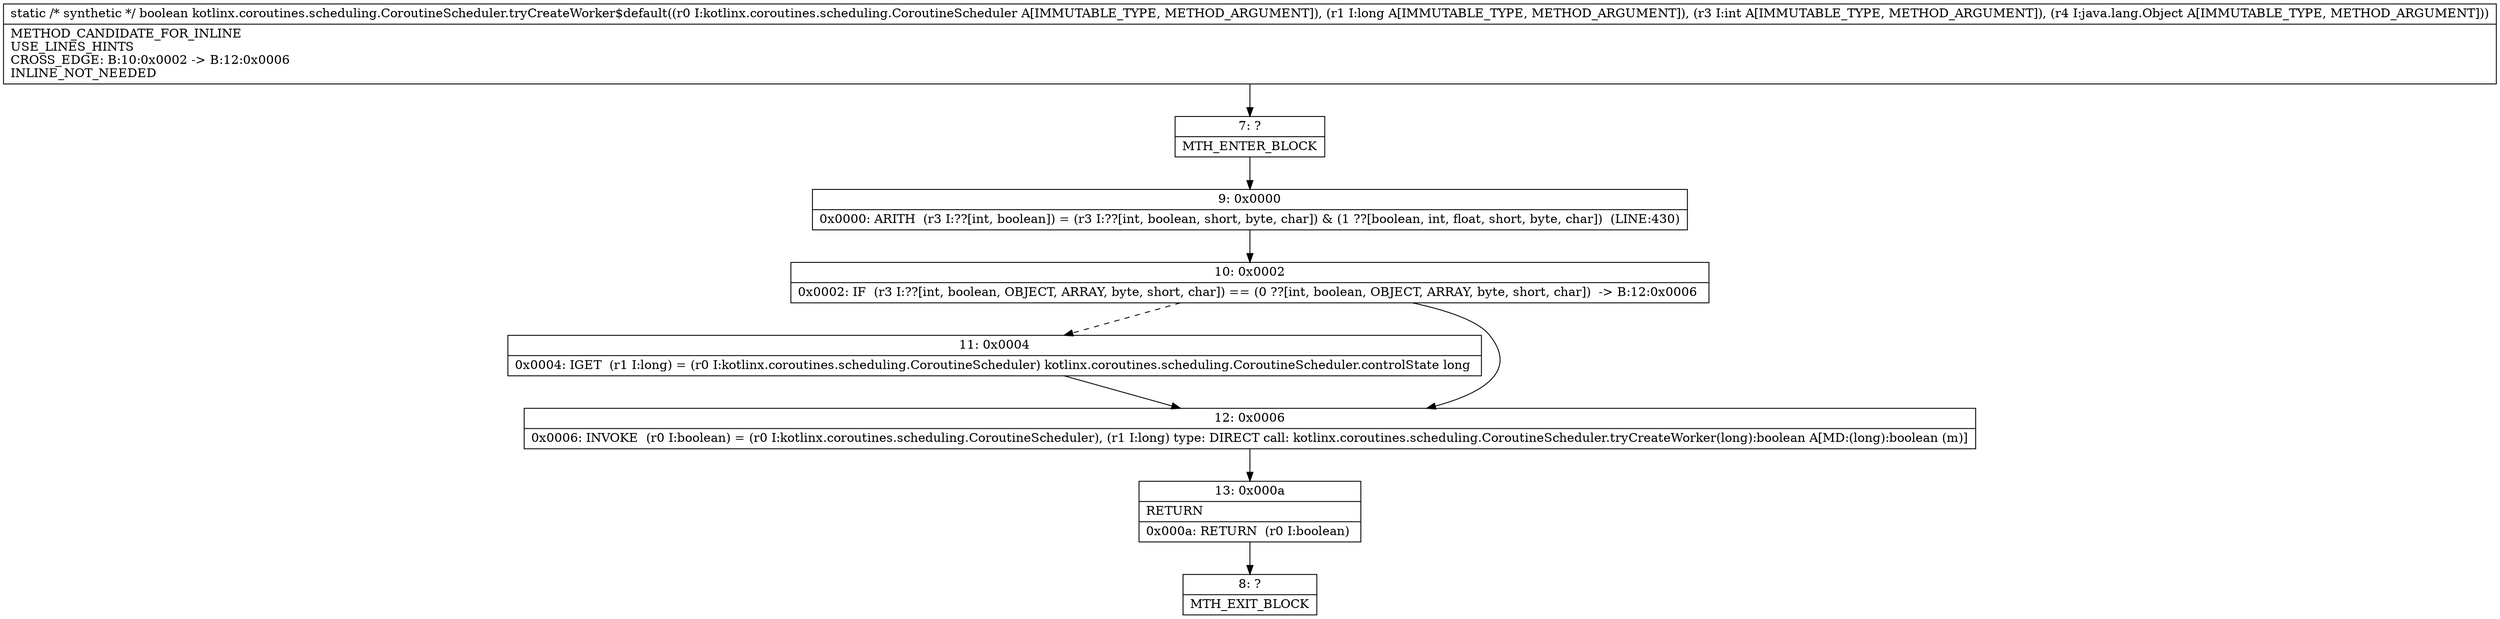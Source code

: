 digraph "CFG forkotlinx.coroutines.scheduling.CoroutineScheduler.tryCreateWorker$default(Lkotlinx\/coroutines\/scheduling\/CoroutineScheduler;JILjava\/lang\/Object;)Z" {
Node_7 [shape=record,label="{7\:\ ?|MTH_ENTER_BLOCK\l}"];
Node_9 [shape=record,label="{9\:\ 0x0000|0x0000: ARITH  (r3 I:??[int, boolean]) = (r3 I:??[int, boolean, short, byte, char]) & (1 ??[boolean, int, float, short, byte, char])  (LINE:430)\l}"];
Node_10 [shape=record,label="{10\:\ 0x0002|0x0002: IF  (r3 I:??[int, boolean, OBJECT, ARRAY, byte, short, char]) == (0 ??[int, boolean, OBJECT, ARRAY, byte, short, char])  \-\> B:12:0x0006 \l}"];
Node_11 [shape=record,label="{11\:\ 0x0004|0x0004: IGET  (r1 I:long) = (r0 I:kotlinx.coroutines.scheduling.CoroutineScheduler) kotlinx.coroutines.scheduling.CoroutineScheduler.controlState long \l}"];
Node_12 [shape=record,label="{12\:\ 0x0006|0x0006: INVOKE  (r0 I:boolean) = (r0 I:kotlinx.coroutines.scheduling.CoroutineScheduler), (r1 I:long) type: DIRECT call: kotlinx.coroutines.scheduling.CoroutineScheduler.tryCreateWorker(long):boolean A[MD:(long):boolean (m)]\l}"];
Node_13 [shape=record,label="{13\:\ 0x000a|RETURN\l|0x000a: RETURN  (r0 I:boolean) \l}"];
Node_8 [shape=record,label="{8\:\ ?|MTH_EXIT_BLOCK\l}"];
MethodNode[shape=record,label="{static \/* synthetic *\/ boolean kotlinx.coroutines.scheduling.CoroutineScheduler.tryCreateWorker$default((r0 I:kotlinx.coroutines.scheduling.CoroutineScheduler A[IMMUTABLE_TYPE, METHOD_ARGUMENT]), (r1 I:long A[IMMUTABLE_TYPE, METHOD_ARGUMENT]), (r3 I:int A[IMMUTABLE_TYPE, METHOD_ARGUMENT]), (r4 I:java.lang.Object A[IMMUTABLE_TYPE, METHOD_ARGUMENT]))  | METHOD_CANDIDATE_FOR_INLINE\lUSE_LINES_HINTS\lCROSS_EDGE: B:10:0x0002 \-\> B:12:0x0006\lINLINE_NOT_NEEDED\l}"];
MethodNode -> Node_7;Node_7 -> Node_9;
Node_9 -> Node_10;
Node_10 -> Node_11[style=dashed];
Node_10 -> Node_12;
Node_11 -> Node_12;
Node_12 -> Node_13;
Node_13 -> Node_8;
}

